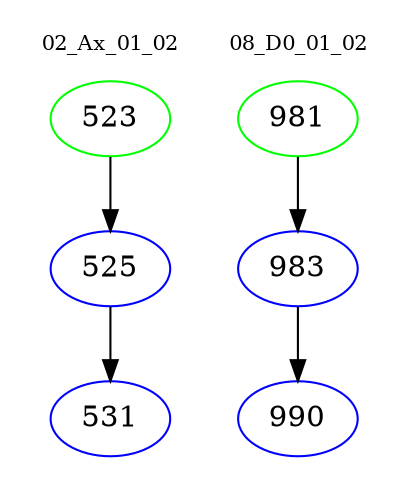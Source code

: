 digraph{
subgraph cluster_0 {
color = white
label = "02_Ax_01_02";
fontsize=10;
T0_523 [label="523", color="green"]
T0_523 -> T0_525 [color="black"]
T0_525 [label="525", color="blue"]
T0_525 -> T0_531 [color="black"]
T0_531 [label="531", color="blue"]
}
subgraph cluster_1 {
color = white
label = "08_D0_01_02";
fontsize=10;
T1_981 [label="981", color="green"]
T1_981 -> T1_983 [color="black"]
T1_983 [label="983", color="blue"]
T1_983 -> T1_990 [color="black"]
T1_990 [label="990", color="blue"]
}
}
